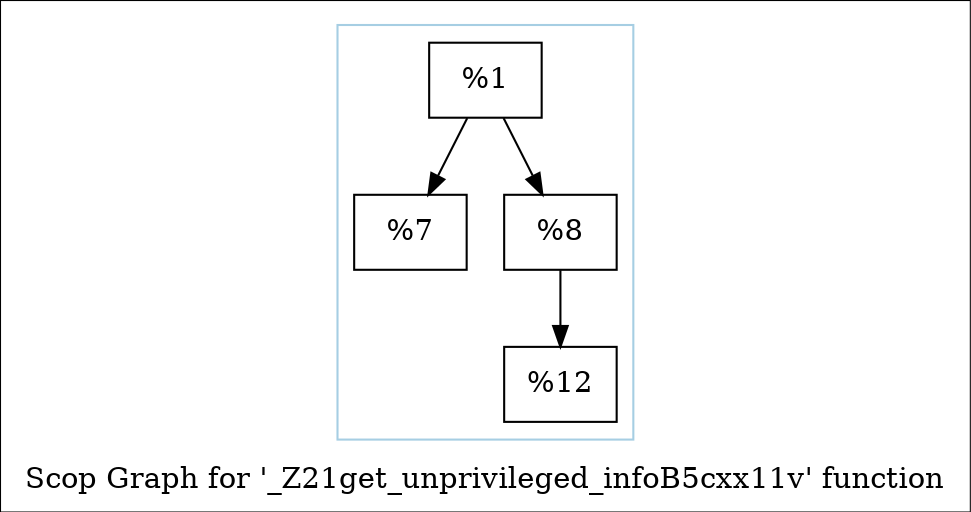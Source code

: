 digraph "Scop Graph for '_Z21get_unprivileged_infoB5cxx11v' function" {
	label="Scop Graph for '_Z21get_unprivileged_infoB5cxx11v' function";

	Node0x9382f0 [shape=record,label="{%1}"];
	Node0x9382f0 -> Node0x938350;
	Node0x9382f0 -> Node0x9379f0;
	Node0x938350 [shape=record,label="{%7}"];
	Node0x9379f0 [shape=record,label="{%8}"];
	Node0x9379f0 -> Node0x992340;
	Node0x992340 [shape=record,label="{%12}"];
	colorscheme = "paired12"
        subgraph cluster_0x92c210 {
          label = "";
          style = solid;
          color = 1
          Node0x9382f0;
          Node0x938350;
          Node0x9379f0;
          Node0x992340;
        }
}

